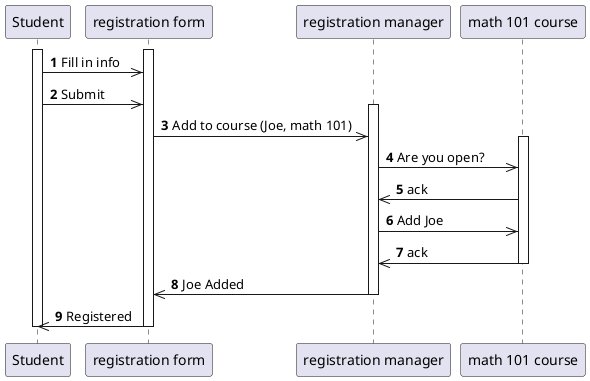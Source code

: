 @startuml
autonumber
participant Student
participant "registration form"
participant "registration manager"
participant "math 101 course"
activate "Student"
activate "registration form"
Student ->> "registration form" : Fill in info
Student ->> "registration form" : Submit
activate "registration manager"
"registration form" ->> "registration manager" : Add to course (Joe, math 101)
activate "math 101 course"
"registration manager" ->> "math 101 course" : Are you open?
"math 101 course" ->> "registration manager" : ack
"registration manager" ->> "math 101 course" : Add Joe
"math 101 course" ->> "registration manager" : ack
deactivate "math 101 course"
"registration manager" ->> "registration form"  : Joe Added
deactivate "registration manager"
"registration form" ->> Student : Registered
deactivate "registration form"
deactivate "Student"
@enduml
